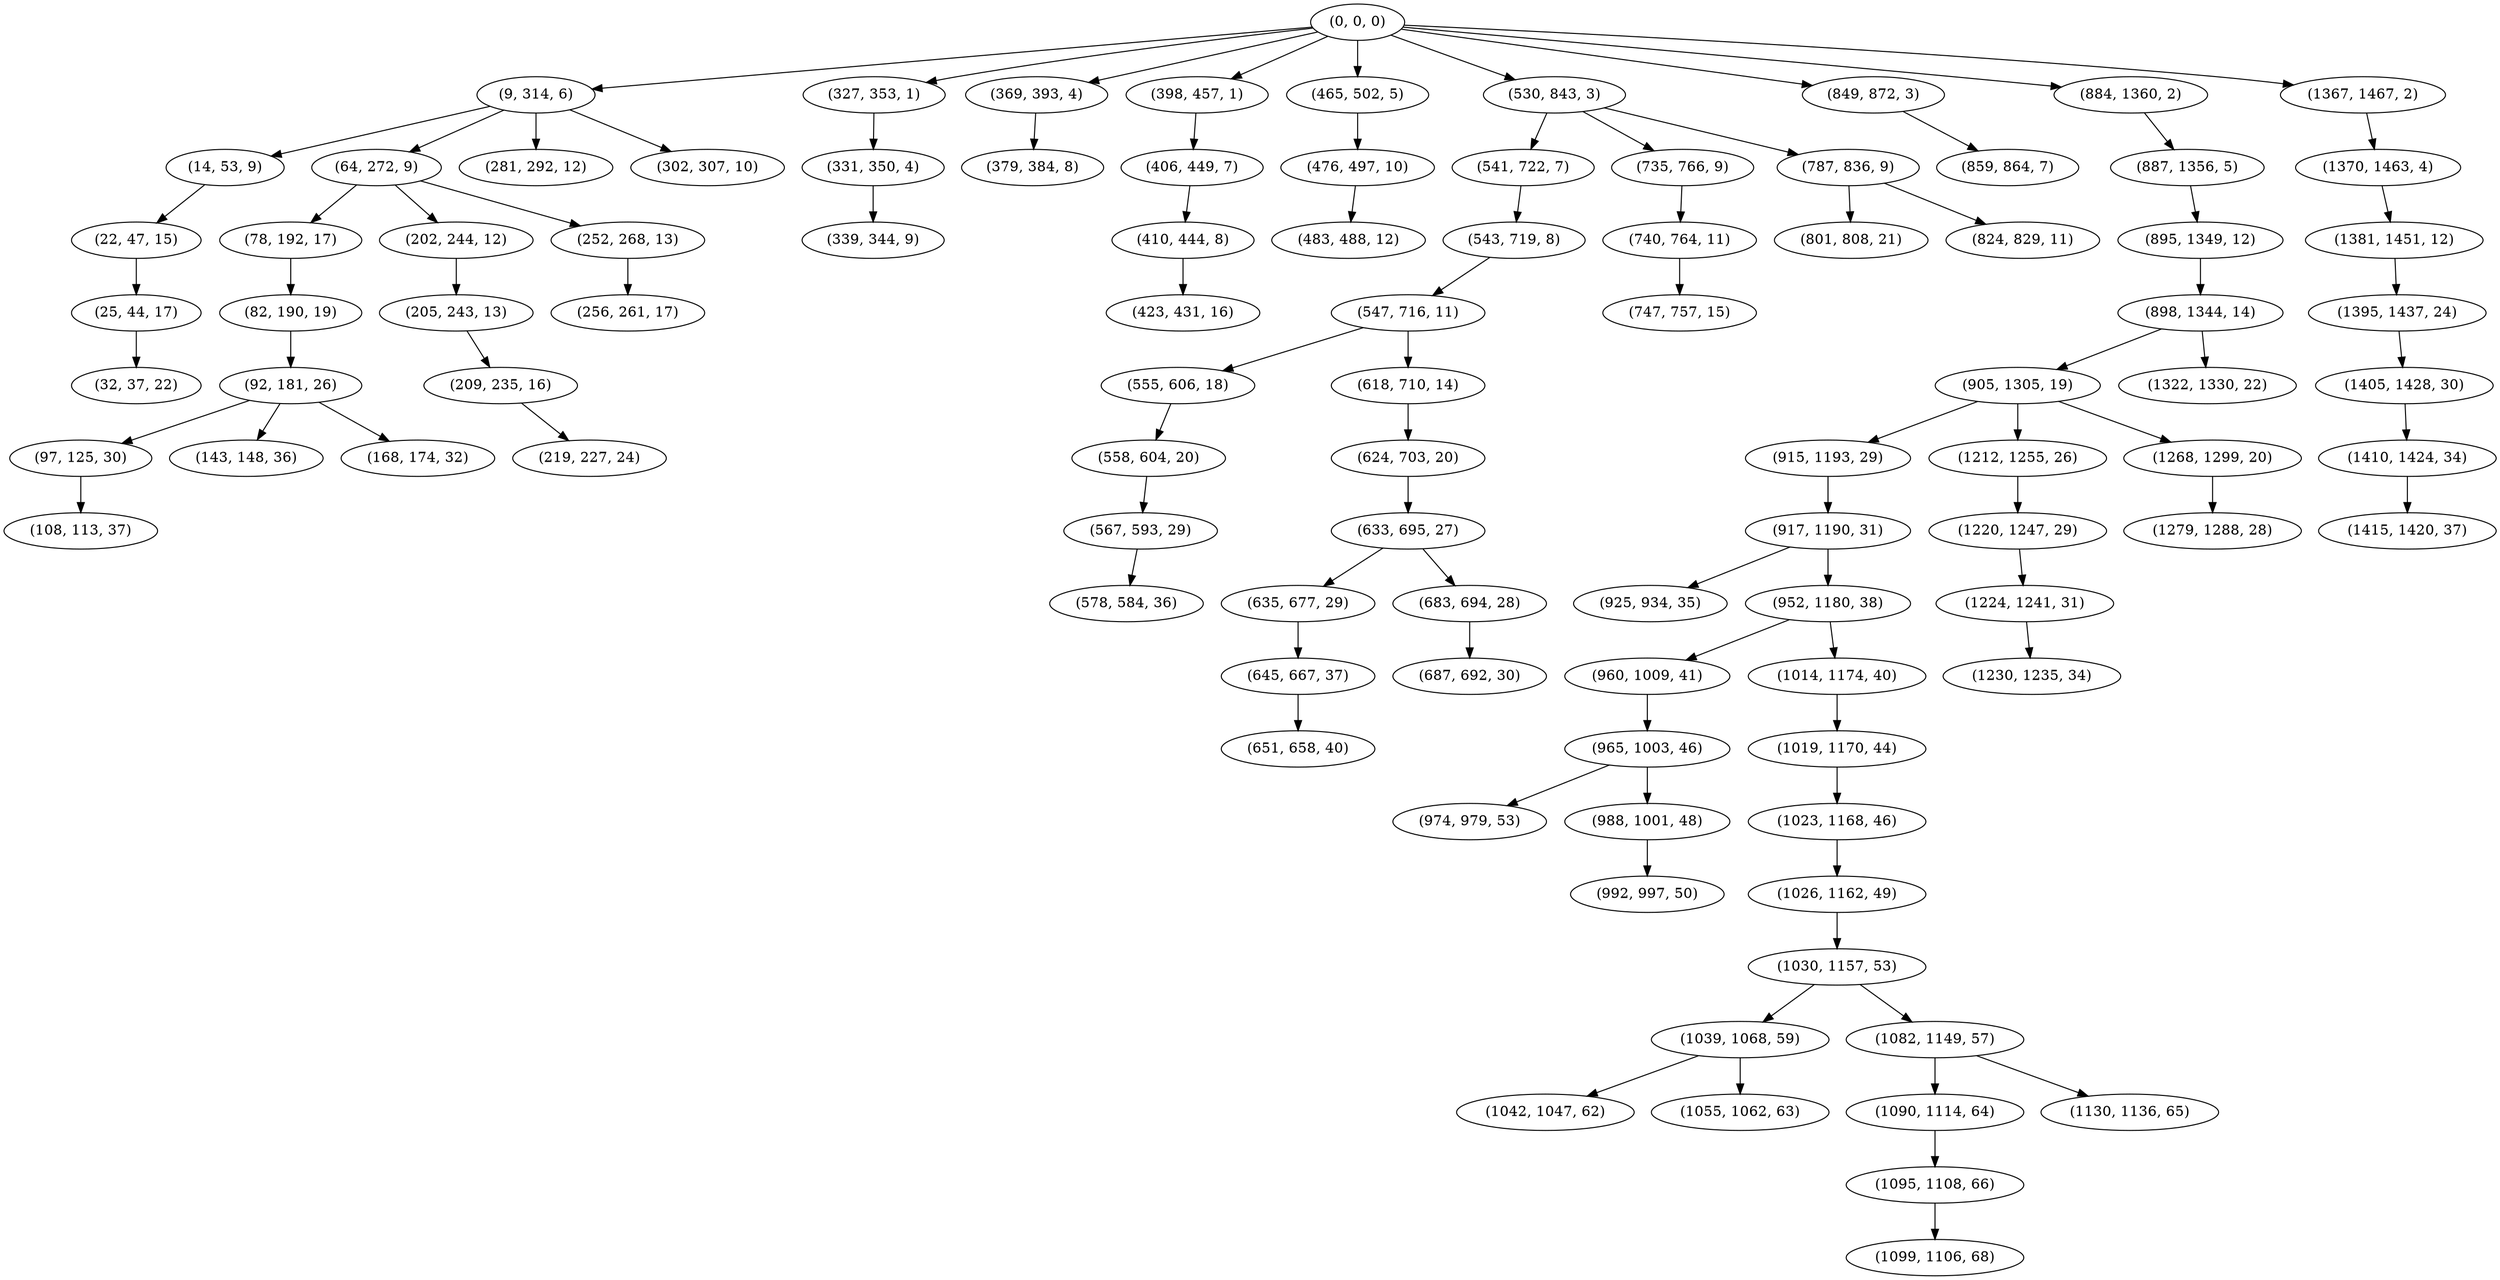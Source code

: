 digraph tree {
    "(0, 0, 0)";
    "(9, 314, 6)";
    "(14, 53, 9)";
    "(22, 47, 15)";
    "(25, 44, 17)";
    "(32, 37, 22)";
    "(64, 272, 9)";
    "(78, 192, 17)";
    "(82, 190, 19)";
    "(92, 181, 26)";
    "(97, 125, 30)";
    "(108, 113, 37)";
    "(143, 148, 36)";
    "(168, 174, 32)";
    "(202, 244, 12)";
    "(205, 243, 13)";
    "(209, 235, 16)";
    "(219, 227, 24)";
    "(252, 268, 13)";
    "(256, 261, 17)";
    "(281, 292, 12)";
    "(302, 307, 10)";
    "(327, 353, 1)";
    "(331, 350, 4)";
    "(339, 344, 9)";
    "(369, 393, 4)";
    "(379, 384, 8)";
    "(398, 457, 1)";
    "(406, 449, 7)";
    "(410, 444, 8)";
    "(423, 431, 16)";
    "(465, 502, 5)";
    "(476, 497, 10)";
    "(483, 488, 12)";
    "(530, 843, 3)";
    "(541, 722, 7)";
    "(543, 719, 8)";
    "(547, 716, 11)";
    "(555, 606, 18)";
    "(558, 604, 20)";
    "(567, 593, 29)";
    "(578, 584, 36)";
    "(618, 710, 14)";
    "(624, 703, 20)";
    "(633, 695, 27)";
    "(635, 677, 29)";
    "(645, 667, 37)";
    "(651, 658, 40)";
    "(683, 694, 28)";
    "(687, 692, 30)";
    "(735, 766, 9)";
    "(740, 764, 11)";
    "(747, 757, 15)";
    "(787, 836, 9)";
    "(801, 808, 21)";
    "(824, 829, 11)";
    "(849, 872, 3)";
    "(859, 864, 7)";
    "(884, 1360, 2)";
    "(887, 1356, 5)";
    "(895, 1349, 12)";
    "(898, 1344, 14)";
    "(905, 1305, 19)";
    "(915, 1193, 29)";
    "(917, 1190, 31)";
    "(925, 934, 35)";
    "(952, 1180, 38)";
    "(960, 1009, 41)";
    "(965, 1003, 46)";
    "(974, 979, 53)";
    "(988, 1001, 48)";
    "(992, 997, 50)";
    "(1014, 1174, 40)";
    "(1019, 1170, 44)";
    "(1023, 1168, 46)";
    "(1026, 1162, 49)";
    "(1030, 1157, 53)";
    "(1039, 1068, 59)";
    "(1042, 1047, 62)";
    "(1055, 1062, 63)";
    "(1082, 1149, 57)";
    "(1090, 1114, 64)";
    "(1095, 1108, 66)";
    "(1099, 1106, 68)";
    "(1130, 1136, 65)";
    "(1212, 1255, 26)";
    "(1220, 1247, 29)";
    "(1224, 1241, 31)";
    "(1230, 1235, 34)";
    "(1268, 1299, 20)";
    "(1279, 1288, 28)";
    "(1322, 1330, 22)";
    "(1367, 1467, 2)";
    "(1370, 1463, 4)";
    "(1381, 1451, 12)";
    "(1395, 1437, 24)";
    "(1405, 1428, 30)";
    "(1410, 1424, 34)";
    "(1415, 1420, 37)";
    "(0, 0, 0)" -> "(9, 314, 6)";
    "(0, 0, 0)" -> "(327, 353, 1)";
    "(0, 0, 0)" -> "(369, 393, 4)";
    "(0, 0, 0)" -> "(398, 457, 1)";
    "(0, 0, 0)" -> "(465, 502, 5)";
    "(0, 0, 0)" -> "(530, 843, 3)";
    "(0, 0, 0)" -> "(849, 872, 3)";
    "(0, 0, 0)" -> "(884, 1360, 2)";
    "(0, 0, 0)" -> "(1367, 1467, 2)";
    "(9, 314, 6)" -> "(14, 53, 9)";
    "(9, 314, 6)" -> "(64, 272, 9)";
    "(9, 314, 6)" -> "(281, 292, 12)";
    "(9, 314, 6)" -> "(302, 307, 10)";
    "(14, 53, 9)" -> "(22, 47, 15)";
    "(22, 47, 15)" -> "(25, 44, 17)";
    "(25, 44, 17)" -> "(32, 37, 22)";
    "(64, 272, 9)" -> "(78, 192, 17)";
    "(64, 272, 9)" -> "(202, 244, 12)";
    "(64, 272, 9)" -> "(252, 268, 13)";
    "(78, 192, 17)" -> "(82, 190, 19)";
    "(82, 190, 19)" -> "(92, 181, 26)";
    "(92, 181, 26)" -> "(97, 125, 30)";
    "(92, 181, 26)" -> "(143, 148, 36)";
    "(92, 181, 26)" -> "(168, 174, 32)";
    "(97, 125, 30)" -> "(108, 113, 37)";
    "(202, 244, 12)" -> "(205, 243, 13)";
    "(205, 243, 13)" -> "(209, 235, 16)";
    "(209, 235, 16)" -> "(219, 227, 24)";
    "(252, 268, 13)" -> "(256, 261, 17)";
    "(327, 353, 1)" -> "(331, 350, 4)";
    "(331, 350, 4)" -> "(339, 344, 9)";
    "(369, 393, 4)" -> "(379, 384, 8)";
    "(398, 457, 1)" -> "(406, 449, 7)";
    "(406, 449, 7)" -> "(410, 444, 8)";
    "(410, 444, 8)" -> "(423, 431, 16)";
    "(465, 502, 5)" -> "(476, 497, 10)";
    "(476, 497, 10)" -> "(483, 488, 12)";
    "(530, 843, 3)" -> "(541, 722, 7)";
    "(530, 843, 3)" -> "(735, 766, 9)";
    "(530, 843, 3)" -> "(787, 836, 9)";
    "(541, 722, 7)" -> "(543, 719, 8)";
    "(543, 719, 8)" -> "(547, 716, 11)";
    "(547, 716, 11)" -> "(555, 606, 18)";
    "(547, 716, 11)" -> "(618, 710, 14)";
    "(555, 606, 18)" -> "(558, 604, 20)";
    "(558, 604, 20)" -> "(567, 593, 29)";
    "(567, 593, 29)" -> "(578, 584, 36)";
    "(618, 710, 14)" -> "(624, 703, 20)";
    "(624, 703, 20)" -> "(633, 695, 27)";
    "(633, 695, 27)" -> "(635, 677, 29)";
    "(633, 695, 27)" -> "(683, 694, 28)";
    "(635, 677, 29)" -> "(645, 667, 37)";
    "(645, 667, 37)" -> "(651, 658, 40)";
    "(683, 694, 28)" -> "(687, 692, 30)";
    "(735, 766, 9)" -> "(740, 764, 11)";
    "(740, 764, 11)" -> "(747, 757, 15)";
    "(787, 836, 9)" -> "(801, 808, 21)";
    "(787, 836, 9)" -> "(824, 829, 11)";
    "(849, 872, 3)" -> "(859, 864, 7)";
    "(884, 1360, 2)" -> "(887, 1356, 5)";
    "(887, 1356, 5)" -> "(895, 1349, 12)";
    "(895, 1349, 12)" -> "(898, 1344, 14)";
    "(898, 1344, 14)" -> "(905, 1305, 19)";
    "(898, 1344, 14)" -> "(1322, 1330, 22)";
    "(905, 1305, 19)" -> "(915, 1193, 29)";
    "(905, 1305, 19)" -> "(1212, 1255, 26)";
    "(905, 1305, 19)" -> "(1268, 1299, 20)";
    "(915, 1193, 29)" -> "(917, 1190, 31)";
    "(917, 1190, 31)" -> "(925, 934, 35)";
    "(917, 1190, 31)" -> "(952, 1180, 38)";
    "(952, 1180, 38)" -> "(960, 1009, 41)";
    "(952, 1180, 38)" -> "(1014, 1174, 40)";
    "(960, 1009, 41)" -> "(965, 1003, 46)";
    "(965, 1003, 46)" -> "(974, 979, 53)";
    "(965, 1003, 46)" -> "(988, 1001, 48)";
    "(988, 1001, 48)" -> "(992, 997, 50)";
    "(1014, 1174, 40)" -> "(1019, 1170, 44)";
    "(1019, 1170, 44)" -> "(1023, 1168, 46)";
    "(1023, 1168, 46)" -> "(1026, 1162, 49)";
    "(1026, 1162, 49)" -> "(1030, 1157, 53)";
    "(1030, 1157, 53)" -> "(1039, 1068, 59)";
    "(1030, 1157, 53)" -> "(1082, 1149, 57)";
    "(1039, 1068, 59)" -> "(1042, 1047, 62)";
    "(1039, 1068, 59)" -> "(1055, 1062, 63)";
    "(1082, 1149, 57)" -> "(1090, 1114, 64)";
    "(1082, 1149, 57)" -> "(1130, 1136, 65)";
    "(1090, 1114, 64)" -> "(1095, 1108, 66)";
    "(1095, 1108, 66)" -> "(1099, 1106, 68)";
    "(1212, 1255, 26)" -> "(1220, 1247, 29)";
    "(1220, 1247, 29)" -> "(1224, 1241, 31)";
    "(1224, 1241, 31)" -> "(1230, 1235, 34)";
    "(1268, 1299, 20)" -> "(1279, 1288, 28)";
    "(1367, 1467, 2)" -> "(1370, 1463, 4)";
    "(1370, 1463, 4)" -> "(1381, 1451, 12)";
    "(1381, 1451, 12)" -> "(1395, 1437, 24)";
    "(1395, 1437, 24)" -> "(1405, 1428, 30)";
    "(1405, 1428, 30)" -> "(1410, 1424, 34)";
    "(1410, 1424, 34)" -> "(1415, 1420, 37)";
}
